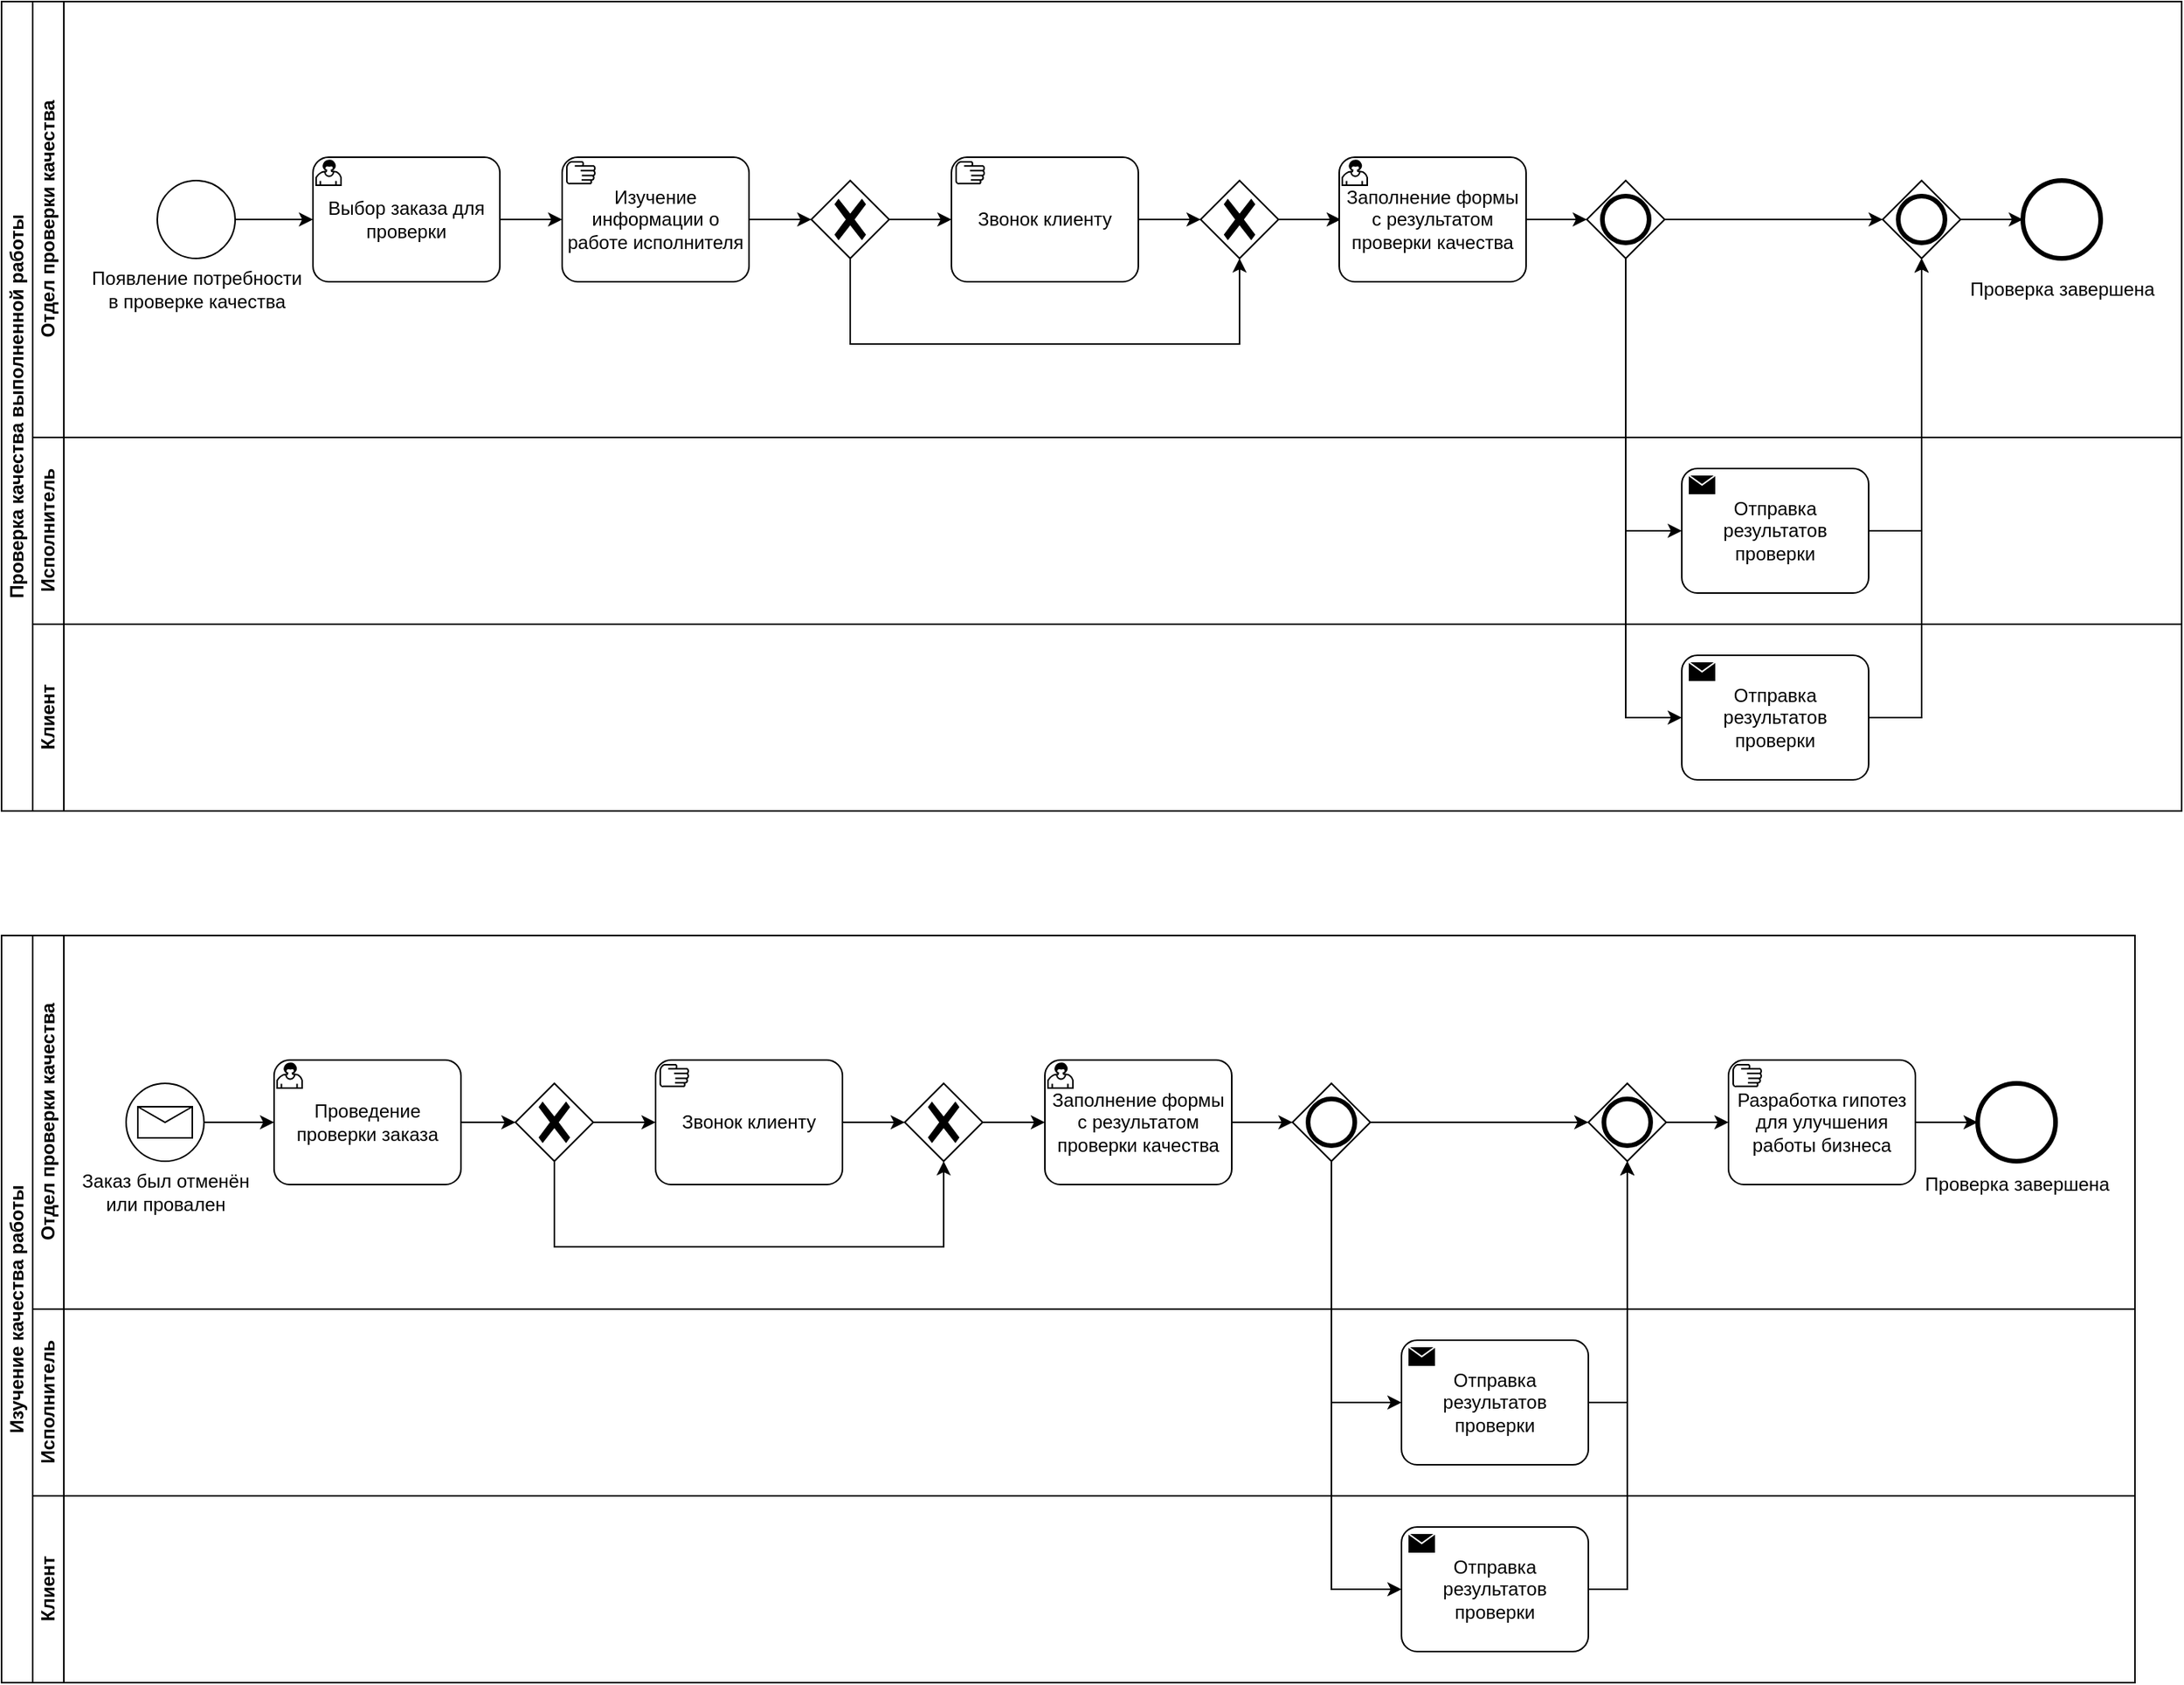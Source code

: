 <mxfile>
    <diagram id="VRIWvG7t2p2S4sPS8mSp" name="Page-1">
        <mxGraphModel dx="2356" dy="-907" grid="1" gridSize="10" guides="1" tooltips="1" connect="1" arrows="1" fold="1" page="1" pageScale="1" pageWidth="1169" pageHeight="827" math="0" shadow="0">
            <root>
                <mxCell id="0"/>
                <mxCell id="1" parent="0"/>
                <mxCell id="211" value="Изучение качества работы" style="swimlane;html=1;childLayout=stackLayout;resizeParent=1;resizeParentMax=0;horizontal=0;startSize=20;horizontalStack=0;whiteSpace=wrap;strokeColor=default;" parent="1" vertex="1">
                    <mxGeometry x="80" y="3160" width="1370" height="480" as="geometry"/>
                </mxCell>
                <mxCell id="212" value="Отдел проверки качества" style="swimlane;html=1;startSize=20;horizontal=0;strokeColor=default;" parent="211" vertex="1">
                    <mxGeometry x="20" width="1350" height="240" as="geometry"/>
                </mxCell>
                <mxCell id="232" value="" style="edgeStyle=orthogonalEdgeStyle;rounded=0;jumpStyle=gap;html=1;exitX=1;exitY=0.5;exitDx=0;exitDy=0;exitPerimeter=0;" parent="212" source="5nUSWNSxmODM9DKenBCi-553" target="222" edge="1">
                    <mxGeometry relative="1" as="geometry">
                        <mxPoint x="120" y="100" as="sourcePoint"/>
                    </mxGeometry>
                </mxCell>
                <mxCell id="220" value="Заказ был отменён&lt;div&gt;или провален&lt;/div&gt;" style="text;html=1;align=center;verticalAlign=middle;resizable=0;points=[];autosize=1;strokeColor=none;fillColor=none;" parent="212" vertex="1">
                    <mxGeometry x="20" y="145" width="130" height="40" as="geometry"/>
                </mxCell>
                <mxCell id="224" value="" style="edgeStyle=orthogonalEdgeStyle;rounded=0;jumpStyle=gap;html=1;" parent="212" source="222" target="223" edge="1">
                    <mxGeometry relative="1" as="geometry"/>
                </mxCell>
                <mxCell id="222" value="Проведение проверки заказа" style="points=[[0.25,0,0],[0.5,0,0],[0.75,0,0],[1,0.25,0],[1,0.5,0],[1,0.75,0],[0.75,1,0],[0.5,1,0],[0.25,1,0],[0,0.75,0],[0,0.5,0],[0,0.25,0]];shape=mxgraph.bpmn.task;whiteSpace=wrap;rectStyle=rounded;size=10;html=1;taskMarker=user;strokeColor=default;" parent="212" vertex="1">
                    <mxGeometry x="155" y="80" width="120" height="80" as="geometry"/>
                </mxCell>
                <mxCell id="226" value="" style="edgeStyle=orthogonalEdgeStyle;rounded=0;jumpStyle=gap;html=1;" parent="212" source="223" target="225" edge="1">
                    <mxGeometry relative="1" as="geometry"/>
                </mxCell>
                <mxCell id="229" style="edgeStyle=orthogonalEdgeStyle;rounded=0;jumpStyle=gap;html=1;" parent="212" source="223" target="227" edge="1">
                    <mxGeometry relative="1" as="geometry">
                        <Array as="points">
                            <mxPoint x="335" y="200"/>
                            <mxPoint x="585" y="200"/>
                        </Array>
                    </mxGeometry>
                </mxCell>
                <mxCell id="223" value="" style="points=[[0.25,0.25,0],[0.5,0,0],[0.75,0.25,0],[1,0.5,0],[0.75,0.75,0],[0.5,1,0],[0.25,0.75,0],[0,0.5,0]];shape=mxgraph.bpmn.gateway2;html=1;verticalLabelPosition=bottom;labelBackgroundColor=#ffffff;verticalAlign=top;align=center;perimeter=rhombusPerimeter;outlineConnect=0;outline=none;symbol=none;gwType=exclusive;strokeColor=default;" parent="212" vertex="1">
                    <mxGeometry x="310" y="95" width="50" height="50" as="geometry"/>
                </mxCell>
                <mxCell id="228" value="" style="edgeStyle=orthogonalEdgeStyle;rounded=0;jumpStyle=gap;html=1;" parent="212" source="225" target="227" edge="1">
                    <mxGeometry relative="1" as="geometry"/>
                </mxCell>
                <mxCell id="225" value="Звонок клиенту" style="points=[[0.25,0,0],[0.5,0,0],[0.75,0,0],[1,0.25,0],[1,0.5,0],[1,0.75,0],[0.75,1,0],[0.5,1,0],[0.25,1,0],[0,0.75,0],[0,0.5,0],[0,0.25,0]];shape=mxgraph.bpmn.task;whiteSpace=wrap;rectStyle=rounded;size=10;html=1;taskMarker=manual;strokeColor=default;" parent="212" vertex="1">
                    <mxGeometry x="400" y="80" width="120" height="80" as="geometry"/>
                </mxCell>
                <mxCell id="231" value="" style="edgeStyle=orthogonalEdgeStyle;rounded=0;jumpStyle=gap;html=1;" parent="212" source="227" target="230" edge="1">
                    <mxGeometry relative="1" as="geometry"/>
                </mxCell>
                <mxCell id="227" value="" style="points=[[0.25,0.25,0],[0.5,0,0],[0.75,0.25,0],[1,0.5,0],[0.75,0.75,0],[0.5,1,0],[0.25,0.75,0],[0,0.5,0]];shape=mxgraph.bpmn.gateway2;html=1;verticalLabelPosition=bottom;labelBackgroundColor=#ffffff;verticalAlign=top;align=center;perimeter=rhombusPerimeter;outlineConnect=0;outline=none;symbol=none;gwType=exclusive;strokeColor=default;" parent="212" vertex="1">
                    <mxGeometry x="560" y="95" width="50" height="50" as="geometry"/>
                </mxCell>
                <mxCell id="IVOCab5pVsxxlHQSK73W-350" value="" style="edgeStyle=orthogonalEdgeStyle;rounded=0;orthogonalLoop=1;jettySize=auto;html=1;" parent="212" source="230" target="IVOCab5pVsxxlHQSK73W-349" edge="1">
                    <mxGeometry relative="1" as="geometry"/>
                </mxCell>
                <mxCell id="230" value="Заполнение формы с результатом проверки качества" style="points=[[0.25,0,0],[0.5,0,0],[0.75,0,0],[1,0.25,0],[1,0.5,0],[1,0.75,0],[0.75,1,0],[0.5,1,0],[0.25,1,0],[0,0.75,0],[0,0.5,0],[0,0.25,0]];shape=mxgraph.bpmn.task;whiteSpace=wrap;rectStyle=rounded;size=10;html=1;taskMarker=user;strokeColor=default;" parent="212" vertex="1">
                    <mxGeometry x="650" y="80" width="120" height="80" as="geometry"/>
                </mxCell>
                <mxCell id="5nUSWNSxmODM9DKenBCi-553" value="" style="points=[[0.145,0.145,0],[0.5,0,0],[0.855,0.145,0],[1,0.5,0],[0.855,0.855,0],[0.5,1,0],[0.145,0.855,0],[0,0.5,0]];shape=mxgraph.bpmn.event;html=1;verticalLabelPosition=bottom;labelBackgroundColor=#ffffff;verticalAlign=top;align=center;perimeter=ellipsePerimeter;outlineConnect=0;aspect=fixed;outline=standard;symbol=message;" parent="212" vertex="1">
                    <mxGeometry x="60" y="95" width="50" height="50" as="geometry"/>
                </mxCell>
                <mxCell id="IVOCab5pVsxxlHQSK73W-349" value="" style="points=[[0.25,0.25,0],[0.5,0,0],[0.75,0.25,0],[1,0.5,0],[0.75,0.75,0],[0.5,1,0],[0.25,0.75,0],[0,0.5,0]];shape=mxgraph.bpmn.gateway2;html=1;verticalLabelPosition=bottom;labelBackgroundColor=#ffffff;verticalAlign=top;align=center;perimeter=rhombusPerimeter;outlineConnect=0;outline=end;symbol=general;" parent="212" vertex="1">
                    <mxGeometry x="809" y="95" width="50" height="50" as="geometry"/>
                </mxCell>
                <mxCell id="IVOCab5pVsxxlHQSK73W-351" value="" style="points=[[0.25,0.25,0],[0.5,0,0],[0.75,0.25,0],[1,0.5,0],[0.75,0.75,0],[0.5,1,0],[0.25,0.75,0],[0,0.5,0]];shape=mxgraph.bpmn.gateway2;html=1;verticalLabelPosition=bottom;labelBackgroundColor=#ffffff;verticalAlign=top;align=center;perimeter=rhombusPerimeter;outlineConnect=0;outline=end;symbol=general;" parent="212" vertex="1">
                    <mxGeometry x="999" y="95" width="50" height="50" as="geometry"/>
                </mxCell>
                <mxCell id="IVOCab5pVsxxlHQSK73W-354" style="edgeStyle=orthogonalEdgeStyle;rounded=0;orthogonalLoop=1;jettySize=auto;html=1;entryX=0;entryY=0.5;entryDx=0;entryDy=0;entryPerimeter=0;" parent="212" source="IVOCab5pVsxxlHQSK73W-349" target="IVOCab5pVsxxlHQSK73W-351" edge="1">
                    <mxGeometry relative="1" as="geometry"/>
                </mxCell>
                <mxCell id="IVOCab5pVsxxlHQSK73W-359" style="edgeStyle=orthogonalEdgeStyle;rounded=0;orthogonalLoop=1;jettySize=auto;html=1;entryX=0;entryY=0.5;entryDx=0;entryDy=0;entryPerimeter=0;" parent="212" source="IVOCab5pVsxxlHQSK73W-351" edge="1">
                    <mxGeometry relative="1" as="geometry">
                        <mxPoint x="1089" y="120" as="targetPoint"/>
                    </mxGeometry>
                </mxCell>
                <mxCell id="IVOCab5pVsxxlHQSK73W-466" value="" style="edgeStyle=orthogonalEdgeStyle;rounded=0;orthogonalLoop=1;jettySize=auto;html=1;" parent="212" source="IVOCab5pVsxxlHQSK73W-464" target="IVOCab5pVsxxlHQSK73W-465" edge="1">
                    <mxGeometry relative="1" as="geometry"/>
                </mxCell>
                <mxCell id="IVOCab5pVsxxlHQSK73W-464" value="&lt;span style=&quot;text-wrap: nowrap;&quot;&gt;Разработка гипотез&lt;/span&gt;&lt;br style=&quot;text-wrap: nowrap;&quot;&gt;&lt;span style=&quot;text-wrap: nowrap;&quot;&gt;для улучшения&lt;/span&gt;&lt;br style=&quot;text-wrap: nowrap;&quot;&gt;&lt;span style=&quot;text-wrap: nowrap;&quot;&gt;работы бизнеса&lt;/span&gt;" style="points=[[0.25,0,0],[0.5,0,0],[0.75,0,0],[1,0.25,0],[1,0.5,0],[1,0.75,0],[0.75,1,0],[0.5,1,0],[0.25,1,0],[0,0.75,0],[0,0.5,0],[0,0.25,0]];shape=mxgraph.bpmn.task;whiteSpace=wrap;rectStyle=rounded;size=10;html=1;container=1;expand=0;collapsible=0;taskMarker=manual;" parent="212" vertex="1">
                    <mxGeometry x="1089" y="80" width="120" height="80" as="geometry"/>
                </mxCell>
                <mxCell id="IVOCab5pVsxxlHQSK73W-465" value="" style="points=[[0.145,0.145,0],[0.5,0,0],[0.855,0.145,0],[1,0.5,0],[0.855,0.855,0],[0.5,1,0],[0.145,0.855,0],[0,0.5,0]];shape=mxgraph.bpmn.event;html=1;verticalLabelPosition=bottom;labelBackgroundColor=#ffffff;verticalAlign=top;align=center;perimeter=ellipsePerimeter;outlineConnect=0;aspect=fixed;outline=end;symbol=terminate2;strokeColor=default;" parent="212" vertex="1">
                    <mxGeometry x="1249" y="95" width="50" height="50" as="geometry"/>
                </mxCell>
                <mxCell id="IVOCab5pVsxxlHQSK73W-467" value="Проверка завершена" style="text;html=1;align=center;verticalAlign=middle;resizable=0;points=[];autosize=1;strokeColor=none;fillColor=none;" parent="212" vertex="1">
                    <mxGeometry x="1204" y="145" width="140" height="30" as="geometry"/>
                </mxCell>
                <mxCell id="IVOCab5pVsxxlHQSK73W-346" value="Исполнитель" style="swimlane;html=1;startSize=20;horizontal=0;strokeColor=default;" parent="211" vertex="1">
                    <mxGeometry x="20" y="240" width="1350" height="120" as="geometry"/>
                </mxCell>
                <mxCell id="IVOCab5pVsxxlHQSK73W-352" value="Отправка результатов проверки" style="points=[[0.25,0,0],[0.5,0,0],[0.75,0,0],[1,0.25,0],[1,0.5,0],[1,0.75,0],[0.75,1,0],[0.5,1,0],[0.25,1,0],[0,0.75,0],[0,0.5,0],[0,0.25,0]];shape=mxgraph.bpmn.task;whiteSpace=wrap;rectStyle=rounded;size=10;html=1;container=1;expand=0;collapsible=0;taskMarker=send;" parent="IVOCab5pVsxxlHQSK73W-346" vertex="1">
                    <mxGeometry x="879" y="20" width="120" height="80" as="geometry"/>
                </mxCell>
                <mxCell id="IVOCab5pVsxxlHQSK73W-347" value="Клиент" style="swimlane;html=1;startSize=20;horizontal=0;strokeColor=default;" parent="211" vertex="1">
                    <mxGeometry x="20" y="360" width="1350" height="120" as="geometry"/>
                </mxCell>
                <mxCell id="IVOCab5pVsxxlHQSK73W-353" value="Отправка результатов проверки" style="points=[[0.25,0,0],[0.5,0,0],[0.75,0,0],[1,0.25,0],[1,0.5,0],[1,0.75,0],[0.75,1,0],[0.5,1,0],[0.25,1,0],[0,0.75,0],[0,0.5,0],[0,0.25,0]];shape=mxgraph.bpmn.task;whiteSpace=wrap;rectStyle=rounded;size=10;html=1;container=1;expand=0;collapsible=0;taskMarker=send;" parent="IVOCab5pVsxxlHQSK73W-347" vertex="1">
                    <mxGeometry x="879" y="20" width="120" height="80" as="geometry"/>
                </mxCell>
                <mxCell id="IVOCab5pVsxxlHQSK73W-355" style="edgeStyle=orthogonalEdgeStyle;rounded=0;orthogonalLoop=1;jettySize=auto;html=1;entryX=0;entryY=0.5;entryDx=0;entryDy=0;entryPerimeter=0;exitX=0.5;exitY=1;exitDx=0;exitDy=0;exitPerimeter=0;" parent="211" source="IVOCab5pVsxxlHQSK73W-349" target="IVOCab5pVsxxlHQSK73W-352" edge="1">
                    <mxGeometry relative="1" as="geometry"/>
                </mxCell>
                <mxCell id="IVOCab5pVsxxlHQSK73W-356" style="edgeStyle=orthogonalEdgeStyle;rounded=0;orthogonalLoop=1;jettySize=auto;html=1;entryX=0;entryY=0.5;entryDx=0;entryDy=0;entryPerimeter=0;exitX=0.5;exitY=1;exitDx=0;exitDy=0;exitPerimeter=0;" parent="211" source="IVOCab5pVsxxlHQSK73W-349" target="IVOCab5pVsxxlHQSK73W-353" edge="1">
                    <mxGeometry relative="1" as="geometry"/>
                </mxCell>
                <mxCell id="IVOCab5pVsxxlHQSK73W-357" style="edgeStyle=orthogonalEdgeStyle;rounded=0;orthogonalLoop=1;jettySize=auto;html=1;entryX=0.5;entryY=1;entryDx=0;entryDy=0;entryPerimeter=0;exitX=1;exitY=0.5;exitDx=0;exitDy=0;exitPerimeter=0;" parent="211" source="IVOCab5pVsxxlHQSK73W-352" target="IVOCab5pVsxxlHQSK73W-351" edge="1">
                    <mxGeometry relative="1" as="geometry"/>
                </mxCell>
                <mxCell id="IVOCab5pVsxxlHQSK73W-358" style="edgeStyle=orthogonalEdgeStyle;rounded=0;orthogonalLoop=1;jettySize=auto;html=1;entryX=0.5;entryY=1;entryDx=0;entryDy=0;entryPerimeter=0;exitX=1;exitY=0.5;exitDx=0;exitDy=0;exitPerimeter=0;" parent="211" source="IVOCab5pVsxxlHQSK73W-353" target="IVOCab5pVsxxlHQSK73W-351" edge="1">
                    <mxGeometry relative="1" as="geometry"/>
                </mxCell>
                <mxCell id="5nUSWNSxmODM9DKenBCi-481" value="Проверка качества выполненной работы" style="swimlane;html=1;childLayout=stackLayout;resizeParent=1;resizeParentMax=0;horizontal=0;startSize=20;horizontalStack=0;whiteSpace=wrap;" parent="1" vertex="1">
                    <mxGeometry x="80" y="2560" width="1400" height="520" as="geometry"/>
                </mxCell>
                <mxCell id="5nUSWNSxmODM9DKenBCi-482" value="Отдел проверки качества" style="swimlane;html=1;startSize=20;horizontal=0;" parent="5nUSWNSxmODM9DKenBCi-481" vertex="1">
                    <mxGeometry x="20" width="1380" height="280" as="geometry"/>
                </mxCell>
                <mxCell id="5nUSWNSxmODM9DKenBCi-498" value="" style="points=[[0.145,0.145,0],[0.5,0,0],[0.855,0.145,0],[1,0.5,0],[0.855,0.855,0],[0.5,1,0],[0.145,0.855,0],[0,0.5,0]];shape=mxgraph.bpmn.event;html=1;verticalLabelPosition=bottom;labelBackgroundColor=#ffffff;verticalAlign=top;align=center;perimeter=ellipsePerimeter;outlineConnect=0;aspect=fixed;outline=standard;symbol=general;" parent="5nUSWNSxmODM9DKenBCi-482" vertex="1">
                    <mxGeometry x="80" y="115" width="50" height="50" as="geometry"/>
                </mxCell>
                <mxCell id="5nUSWNSxmODM9DKenBCi-499" value="Появление потребности&lt;div&gt;в проверке качества&lt;/div&gt;" style="text;html=1;align=center;verticalAlign=middle;resizable=0;points=[];autosize=1;strokeColor=none;fillColor=none;" parent="5nUSWNSxmODM9DKenBCi-482" vertex="1">
                    <mxGeometry x="25" y="165" width="160" height="40" as="geometry"/>
                </mxCell>
                <mxCell id="5nUSWNSxmODM9DKenBCi-500" value="Выбор заказа для проверки" style="points=[[0.25,0,0],[0.5,0,0],[0.75,0,0],[1,0.25,0],[1,0.5,0],[1,0.75,0],[0.75,1,0],[0.5,1,0],[0.25,1,0],[0,0.75,0],[0,0.5,0],[0,0.25,0]];shape=mxgraph.bpmn.task;whiteSpace=wrap;rectStyle=rounded;size=10;html=1;container=1;expand=0;collapsible=0;taskMarker=user;" parent="5nUSWNSxmODM9DKenBCi-482" vertex="1">
                    <mxGeometry x="180" y="100" width="120" height="80" as="geometry"/>
                </mxCell>
                <mxCell id="5nUSWNSxmODM9DKenBCi-502" style="edgeStyle=orthogonalEdgeStyle;rounded=0;orthogonalLoop=1;jettySize=auto;html=1;entryX=0;entryY=0.5;entryDx=0;entryDy=0;entryPerimeter=0;" parent="5nUSWNSxmODM9DKenBCi-482" source="5nUSWNSxmODM9DKenBCi-498" target="5nUSWNSxmODM9DKenBCi-500" edge="1">
                    <mxGeometry relative="1" as="geometry"/>
                </mxCell>
                <mxCell id="5nUSWNSxmODM9DKenBCi-503" value="" style="edgeStyle=orthogonalEdgeStyle;rounded=0;jumpStyle=gap;html=1;" parent="5nUSWNSxmODM9DKenBCi-482" source="5nUSWNSxmODM9DKenBCi-505" target="5nUSWNSxmODM9DKenBCi-507" edge="1">
                    <mxGeometry relative="1" as="geometry"/>
                </mxCell>
                <mxCell id="5nUSWNSxmODM9DKenBCi-504" style="edgeStyle=orthogonalEdgeStyle;rounded=0;jumpStyle=gap;html=1;" parent="5nUSWNSxmODM9DKenBCi-482" source="5nUSWNSxmODM9DKenBCi-505" target="5nUSWNSxmODM9DKenBCi-509" edge="1">
                    <mxGeometry relative="1" as="geometry">
                        <Array as="points">
                            <mxPoint x="525" y="220"/>
                            <mxPoint x="775" y="220"/>
                        </Array>
                    </mxGeometry>
                </mxCell>
                <mxCell id="5nUSWNSxmODM9DKenBCi-505" value="" style="points=[[0.25,0.25,0],[0.5,0,0],[0.75,0.25,0],[1,0.5,0],[0.75,0.75,0],[0.5,1,0],[0.25,0.75,0],[0,0.5,0]];shape=mxgraph.bpmn.gateway2;html=1;verticalLabelPosition=bottom;labelBackgroundColor=#ffffff;verticalAlign=top;align=center;perimeter=rhombusPerimeter;outlineConnect=0;outline=none;symbol=none;gwType=exclusive;strokeColor=default;" parent="5nUSWNSxmODM9DKenBCi-482" vertex="1">
                    <mxGeometry x="500" y="115" width="50" height="50" as="geometry"/>
                </mxCell>
                <mxCell id="5nUSWNSxmODM9DKenBCi-506" value="" style="edgeStyle=orthogonalEdgeStyle;rounded=0;jumpStyle=gap;html=1;" parent="5nUSWNSxmODM9DKenBCi-482" source="5nUSWNSxmODM9DKenBCi-507" target="5nUSWNSxmODM9DKenBCi-509" edge="1">
                    <mxGeometry relative="1" as="geometry"/>
                </mxCell>
                <mxCell id="5nUSWNSxmODM9DKenBCi-507" value="Звонок клиенту" style="points=[[0.25,0,0],[0.5,0,0],[0.75,0,0],[1,0.25,0],[1,0.5,0],[1,0.75,0],[0.75,1,0],[0.5,1,0],[0.25,1,0],[0,0.75,0],[0,0.5,0],[0,0.25,0]];shape=mxgraph.bpmn.task;whiteSpace=wrap;rectStyle=rounded;size=10;html=1;taskMarker=manual;strokeColor=default;" parent="5nUSWNSxmODM9DKenBCi-482" vertex="1">
                    <mxGeometry x="590" y="100" width="120" height="80" as="geometry"/>
                </mxCell>
                <mxCell id="5nUSWNSxmODM9DKenBCi-508" value="" style="edgeStyle=orthogonalEdgeStyle;rounded=0;jumpStyle=gap;html=1;" parent="5nUSWNSxmODM9DKenBCi-482" source="5nUSWNSxmODM9DKenBCi-509" edge="1">
                    <mxGeometry relative="1" as="geometry">
                        <mxPoint x="840.0" y="140" as="targetPoint"/>
                    </mxGeometry>
                </mxCell>
                <mxCell id="5nUSWNSxmODM9DKenBCi-509" value="" style="points=[[0.25,0.25,0],[0.5,0,0],[0.75,0.25,0],[1,0.5,0],[0.75,0.75,0],[0.5,1,0],[0.25,0.75,0],[0,0.5,0]];shape=mxgraph.bpmn.gateway2;html=1;verticalLabelPosition=bottom;labelBackgroundColor=#ffffff;verticalAlign=top;align=center;perimeter=rhombusPerimeter;outlineConnect=0;outline=none;symbol=none;gwType=exclusive;strokeColor=default;" parent="5nUSWNSxmODM9DKenBCi-482" vertex="1">
                    <mxGeometry x="750" y="115" width="50" height="50" as="geometry"/>
                </mxCell>
                <mxCell id="5nUSWNSxmODM9DKenBCi-516" value="Изучение информации о работе исполнителя" style="points=[[0.25,0,0],[0.5,0,0],[0.75,0,0],[1,0.25,0],[1,0.5,0],[1,0.75,0],[0.75,1,0],[0.5,1,0],[0.25,1,0],[0,0.75,0],[0,0.5,0],[0,0.25,0]];shape=mxgraph.bpmn.task;whiteSpace=wrap;rectStyle=rounded;size=10;html=1;container=1;expand=0;collapsible=0;taskMarker=manual;" parent="5nUSWNSxmODM9DKenBCi-482" vertex="1">
                    <mxGeometry x="340" y="100" width="120" height="80" as="geometry"/>
                </mxCell>
                <mxCell id="5nUSWNSxmODM9DKenBCi-517" style="edgeStyle=orthogonalEdgeStyle;rounded=0;orthogonalLoop=1;jettySize=auto;html=1;entryX=0;entryY=0.5;entryDx=0;entryDy=0;entryPerimeter=0;" parent="5nUSWNSxmODM9DKenBCi-482" source="5nUSWNSxmODM9DKenBCi-500" target="5nUSWNSxmODM9DKenBCi-516" edge="1">
                    <mxGeometry relative="1" as="geometry"/>
                </mxCell>
                <mxCell id="5nUSWNSxmODM9DKenBCi-518" style="edgeStyle=orthogonalEdgeStyle;rounded=0;orthogonalLoop=1;jettySize=auto;html=1;entryX=0;entryY=0.5;entryDx=0;entryDy=0;entryPerimeter=0;" parent="5nUSWNSxmODM9DKenBCi-482" source="5nUSWNSxmODM9DKenBCi-516" target="5nUSWNSxmODM9DKenBCi-505" edge="1">
                    <mxGeometry relative="1" as="geometry"/>
                </mxCell>
                <mxCell id="IVOCab5pVsxxlHQSK73W-451" value="" style="edgeStyle=orthogonalEdgeStyle;rounded=0;orthogonalLoop=1;jettySize=auto;html=1;" parent="5nUSWNSxmODM9DKenBCi-482" source="IVOCab5pVsxxlHQSK73W-452" target="IVOCab5pVsxxlHQSK73W-454" edge="1">
                    <mxGeometry relative="1" as="geometry"/>
                </mxCell>
                <mxCell id="IVOCab5pVsxxlHQSK73W-452" value="Заполнение формы с результатом проверки качества" style="points=[[0.25,0,0],[0.5,0,0],[0.75,0,0],[1,0.25,0],[1,0.5,0],[1,0.75,0],[0.75,1,0],[0.5,1,0],[0.25,1,0],[0,0.75,0],[0,0.5,0],[0,0.25,0]];shape=mxgraph.bpmn.task;whiteSpace=wrap;rectStyle=rounded;size=10;html=1;taskMarker=user;strokeColor=default;" parent="5nUSWNSxmODM9DKenBCi-482" vertex="1">
                    <mxGeometry x="839" y="100" width="120" height="80" as="geometry"/>
                </mxCell>
                <mxCell id="IVOCab5pVsxxlHQSK73W-453" value="" style="points=[[0.145,0.145,0],[0.5,0,0],[0.855,0.145,0],[1,0.5,0],[0.855,0.855,0],[0.5,1,0],[0.145,0.855,0],[0,0.5,0]];shape=mxgraph.bpmn.event;html=1;verticalLabelPosition=bottom;labelBackgroundColor=#ffffff;verticalAlign=top;align=center;perimeter=ellipsePerimeter;outlineConnect=0;aspect=fixed;outline=end;symbol=terminate2;strokeColor=default;" parent="5nUSWNSxmODM9DKenBCi-482" vertex="1">
                    <mxGeometry x="1278" y="115" width="50" height="50" as="geometry"/>
                </mxCell>
                <mxCell id="IVOCab5pVsxxlHQSK73W-454" value="" style="points=[[0.25,0.25,0],[0.5,0,0],[0.75,0.25,0],[1,0.5,0],[0.75,0.75,0],[0.5,1,0],[0.25,0.75,0],[0,0.5,0]];shape=mxgraph.bpmn.gateway2;html=1;verticalLabelPosition=bottom;labelBackgroundColor=#ffffff;verticalAlign=top;align=center;perimeter=rhombusPerimeter;outlineConnect=0;outline=end;symbol=general;" parent="5nUSWNSxmODM9DKenBCi-482" vertex="1">
                    <mxGeometry x="998" y="115" width="50" height="50" as="geometry"/>
                </mxCell>
                <mxCell id="IVOCab5pVsxxlHQSK73W-455" value="" style="points=[[0.25,0.25,0],[0.5,0,0],[0.75,0.25,0],[1,0.5,0],[0.75,0.75,0],[0.5,1,0],[0.25,0.75,0],[0,0.5,0]];shape=mxgraph.bpmn.gateway2;html=1;verticalLabelPosition=bottom;labelBackgroundColor=#ffffff;verticalAlign=top;align=center;perimeter=rhombusPerimeter;outlineConnect=0;outline=end;symbol=general;" parent="5nUSWNSxmODM9DKenBCi-482" vertex="1">
                    <mxGeometry x="1188" y="115" width="50" height="50" as="geometry"/>
                </mxCell>
                <mxCell id="IVOCab5pVsxxlHQSK73W-456" style="edgeStyle=orthogonalEdgeStyle;rounded=0;orthogonalLoop=1;jettySize=auto;html=1;entryX=0;entryY=0.5;entryDx=0;entryDy=0;entryPerimeter=0;" parent="5nUSWNSxmODM9DKenBCi-482" source="IVOCab5pVsxxlHQSK73W-454" target="IVOCab5pVsxxlHQSK73W-455" edge="1">
                    <mxGeometry relative="1" as="geometry"/>
                </mxCell>
                <mxCell id="IVOCab5pVsxxlHQSK73W-457" style="edgeStyle=orthogonalEdgeStyle;rounded=0;orthogonalLoop=1;jettySize=auto;html=1;entryX=0;entryY=0.5;entryDx=0;entryDy=0;entryPerimeter=0;" parent="5nUSWNSxmODM9DKenBCi-482" source="IVOCab5pVsxxlHQSK73W-455" target="IVOCab5pVsxxlHQSK73W-453" edge="1">
                    <mxGeometry relative="1" as="geometry"/>
                </mxCell>
                <mxCell id="5nUSWNSxmODM9DKenBCi-515" value="Проверка завершена" style="text;html=1;align=center;verticalAlign=middle;resizable=0;points=[];autosize=1;strokeColor=none;fillColor=none;" parent="5nUSWNSxmODM9DKenBCi-482" vertex="1">
                    <mxGeometry x="1233" y="170" width="140" height="30" as="geometry"/>
                </mxCell>
                <mxCell id="IVOCab5pVsxxlHQSK73W-449" value="Исполнитель" style="swimlane;html=1;startSize=20;horizontal=0;" parent="5nUSWNSxmODM9DKenBCi-481" vertex="1">
                    <mxGeometry x="20" y="280" width="1380" height="120" as="geometry"/>
                </mxCell>
                <mxCell id="IVOCab5pVsxxlHQSK73W-458" value="Отправка результатов проверки" style="points=[[0.25,0,0],[0.5,0,0],[0.75,0,0],[1,0.25,0],[1,0.5,0],[1,0.75,0],[0.75,1,0],[0.5,1,0],[0.25,1,0],[0,0.75,0],[0,0.5,0],[0,0.25,0]];shape=mxgraph.bpmn.task;whiteSpace=wrap;rectStyle=rounded;size=10;html=1;container=1;expand=0;collapsible=0;taskMarker=send;" parent="IVOCab5pVsxxlHQSK73W-449" vertex="1">
                    <mxGeometry x="1059" y="20" width="120" height="80" as="geometry"/>
                </mxCell>
                <mxCell id="IVOCab5pVsxxlHQSK73W-450" value="Клиент" style="swimlane;html=1;startSize=20;horizontal=0;" parent="5nUSWNSxmODM9DKenBCi-481" vertex="1">
                    <mxGeometry x="20" y="400" width="1380" height="120" as="geometry"/>
                </mxCell>
                <mxCell id="IVOCab5pVsxxlHQSK73W-461" value="Отправка результатов проверки" style="points=[[0.25,0,0],[0.5,0,0],[0.75,0,0],[1,0.25,0],[1,0.5,0],[1,0.75,0],[0.75,1,0],[0.5,1,0],[0.25,1,0],[0,0.75,0],[0,0.5,0],[0,0.25,0]];shape=mxgraph.bpmn.task;whiteSpace=wrap;rectStyle=rounded;size=10;html=1;container=1;expand=0;collapsible=0;taskMarker=send;" parent="IVOCab5pVsxxlHQSK73W-450" vertex="1">
                    <mxGeometry x="1059" y="20" width="120" height="80" as="geometry"/>
                </mxCell>
                <mxCell id="IVOCab5pVsxxlHQSK73W-459" style="edgeStyle=orthogonalEdgeStyle;rounded=0;orthogonalLoop=1;jettySize=auto;html=1;entryX=0;entryY=0.5;entryDx=0;entryDy=0;entryPerimeter=0;exitX=0.5;exitY=1;exitDx=0;exitDy=0;exitPerimeter=0;" parent="5nUSWNSxmODM9DKenBCi-481" source="IVOCab5pVsxxlHQSK73W-454" target="IVOCab5pVsxxlHQSK73W-458" edge="1">
                    <mxGeometry relative="1" as="geometry"/>
                </mxCell>
                <mxCell id="IVOCab5pVsxxlHQSK73W-460" style="edgeStyle=orthogonalEdgeStyle;rounded=0;orthogonalLoop=1;jettySize=auto;html=1;entryX=0.5;entryY=1;entryDx=0;entryDy=0;entryPerimeter=0;" parent="5nUSWNSxmODM9DKenBCi-481" source="IVOCab5pVsxxlHQSK73W-458" target="IVOCab5pVsxxlHQSK73W-455" edge="1">
                    <mxGeometry relative="1" as="geometry"/>
                </mxCell>
                <mxCell id="IVOCab5pVsxxlHQSK73W-462" style="edgeStyle=orthogonalEdgeStyle;rounded=0;orthogonalLoop=1;jettySize=auto;html=1;entryX=0;entryY=0.5;entryDx=0;entryDy=0;entryPerimeter=0;exitX=0.5;exitY=1;exitDx=0;exitDy=0;exitPerimeter=0;" parent="5nUSWNSxmODM9DKenBCi-481" source="IVOCab5pVsxxlHQSK73W-454" target="IVOCab5pVsxxlHQSK73W-461" edge="1">
                    <mxGeometry relative="1" as="geometry"/>
                </mxCell>
                <mxCell id="IVOCab5pVsxxlHQSK73W-463" style="edgeStyle=orthogonalEdgeStyle;rounded=0;orthogonalLoop=1;jettySize=auto;html=1;entryX=0.5;entryY=1;entryDx=0;entryDy=0;entryPerimeter=0;" parent="5nUSWNSxmODM9DKenBCi-481" source="IVOCab5pVsxxlHQSK73W-461" target="IVOCab5pVsxxlHQSK73W-455" edge="1">
                    <mxGeometry relative="1" as="geometry"/>
                </mxCell>
            </root>
        </mxGraphModel>
    </diagram>
</mxfile>